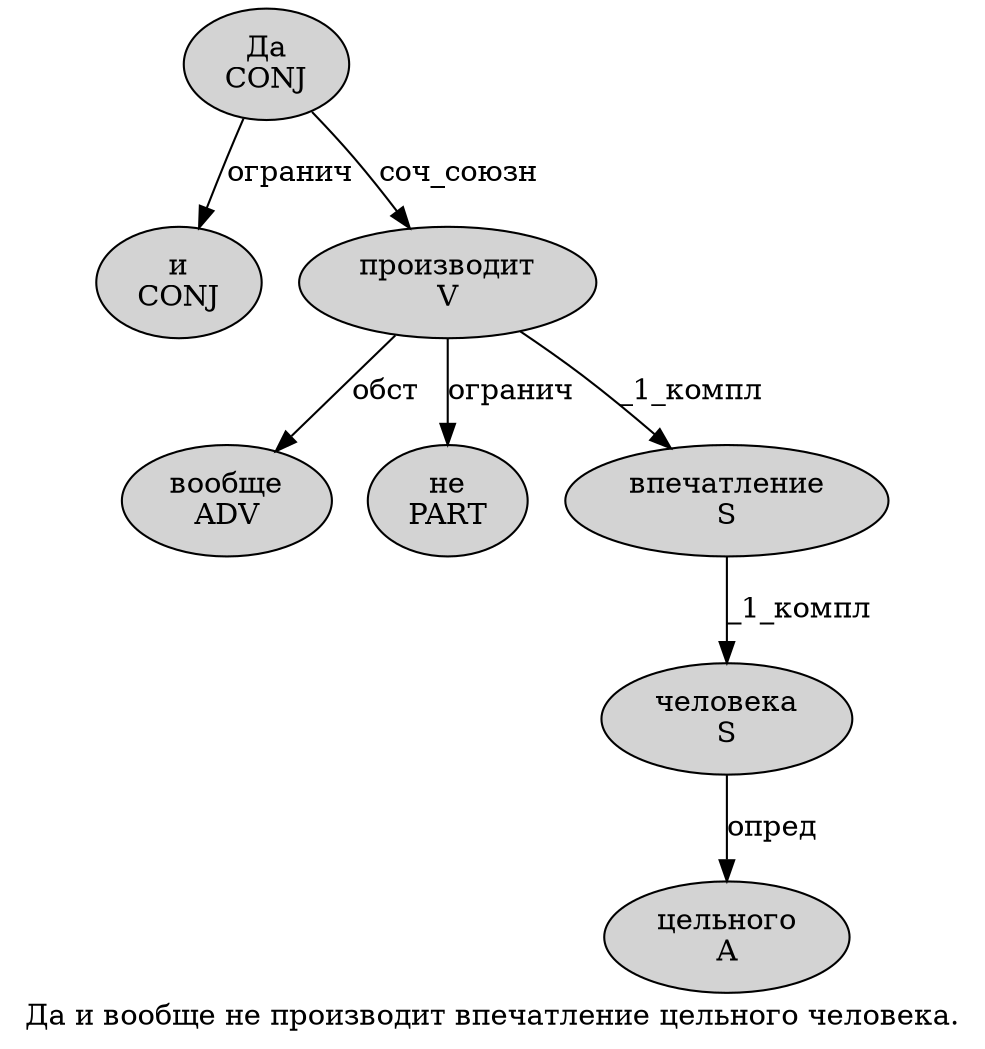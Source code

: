 digraph SENTENCE_3646 {
	graph [label="Да и вообще не производит впечатление цельного человека."]
	node [style=filled]
		0 [label="Да
CONJ" color="" fillcolor=lightgray penwidth=1 shape=ellipse]
		1 [label="и
CONJ" color="" fillcolor=lightgray penwidth=1 shape=ellipse]
		2 [label="вообще
ADV" color="" fillcolor=lightgray penwidth=1 shape=ellipse]
		3 [label="не
PART" color="" fillcolor=lightgray penwidth=1 shape=ellipse]
		4 [label="производит
V" color="" fillcolor=lightgray penwidth=1 shape=ellipse]
		5 [label="впечатление
S" color="" fillcolor=lightgray penwidth=1 shape=ellipse]
		6 [label="цельного
A" color="" fillcolor=lightgray penwidth=1 shape=ellipse]
		7 [label="человека
S" color="" fillcolor=lightgray penwidth=1 shape=ellipse]
			7 -> 6 [label="опред"]
			0 -> 1 [label="огранич"]
			0 -> 4 [label="соч_союзн"]
			4 -> 2 [label="обст"]
			4 -> 3 [label="огранич"]
			4 -> 5 [label="_1_компл"]
			5 -> 7 [label="_1_компл"]
}
